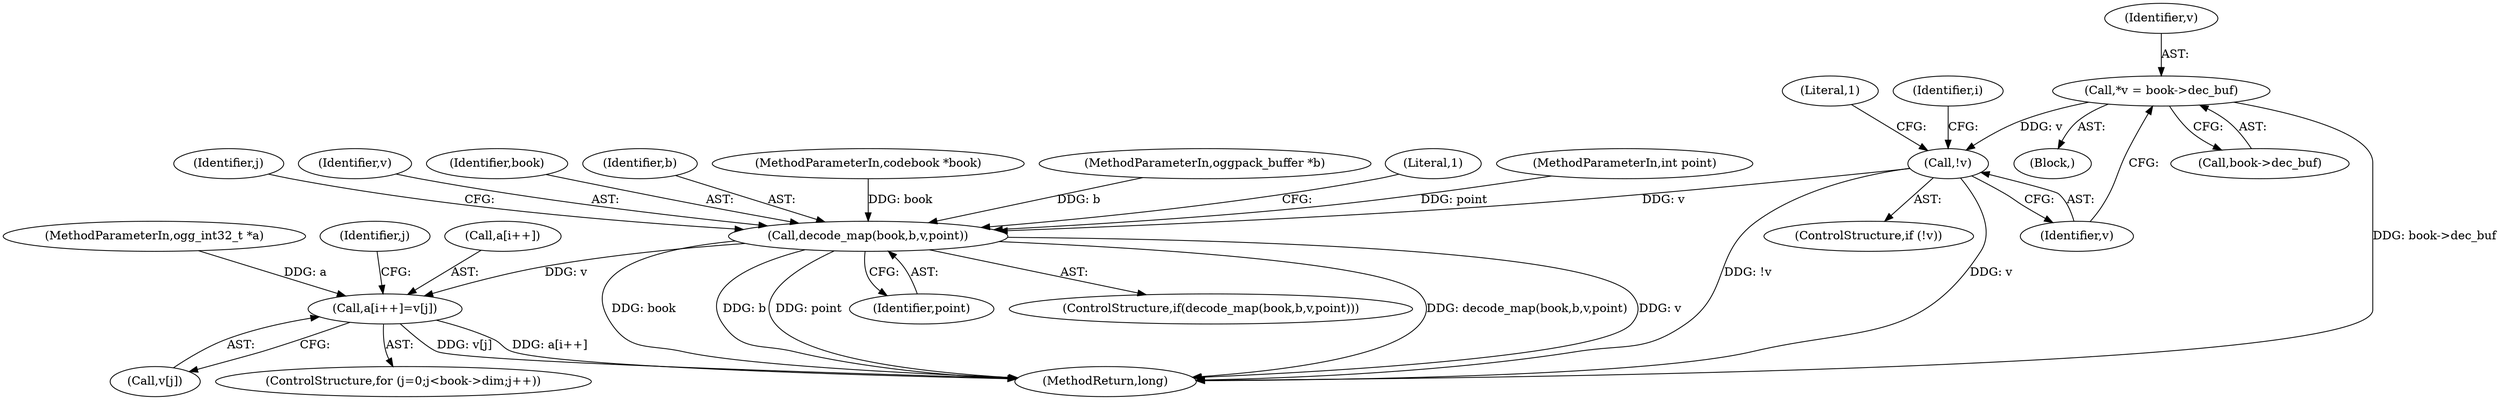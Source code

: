 digraph "1_Android_eeb4e45d5683f88488c083ecf142dc89bc3f0b47_5@pointer" {
"1000116" [label="(Call,*v = book->dec_buf)"];
"1000124" [label="(Call,!v)"];
"1000138" [label="(Call,decode_map(book,b,v,point))"];
"1000157" [label="(Call,a[i++]=v[j])"];
"1000117" [label="(Identifier,v)"];
"1000141" [label="(Identifier,v)"];
"1000142" [label="(Identifier,point)"];
"1000162" [label="(Call,v[j])"];
"1000116" [label="(Call,*v = book->dec_buf)"];
"1000118" [label="(Call,book->dec_buf)"];
"1000128" [label="(Literal,1)"];
"1000139" [label="(Identifier,book)"];
"1000140" [label="(Identifier,b)"];
"1000131" [label="(Identifier,i)"];
"1000102" [label="(MethodParameterIn,codebook *book)"];
"1000103" [label="(MethodParameterIn,ogg_int32_t *a)"];
"1000114" [label="(Block,)"];
"1000137" [label="(ControlStructure,if(decode_map(book,b,v,point)))"];
"1000125" [label="(Identifier,v)"];
"1000157" [label="(Call,a[i++]=v[j])"];
"1000156" [label="(Identifier,j)"];
"1000104" [label="(MethodParameterIn,oggpack_buffer *b)"];
"1000138" [label="(Call,decode_map(book,b,v,point))"];
"1000145" [label="(Literal,1)"];
"1000123" [label="(ControlStructure,if (!v))"];
"1000196" [label="(MethodReturn,long)"];
"1000106" [label="(MethodParameterIn,int point)"];
"1000124" [label="(Call,!v)"];
"1000158" [label="(Call,a[i++])"];
"1000146" [label="(ControlStructure,for (j=0;j<book->dim;j++))"];
"1000148" [label="(Identifier,j)"];
"1000116" -> "1000114"  [label="AST: "];
"1000116" -> "1000118"  [label="CFG: "];
"1000117" -> "1000116"  [label="AST: "];
"1000118" -> "1000116"  [label="AST: "];
"1000125" -> "1000116"  [label="CFG: "];
"1000116" -> "1000196"  [label="DDG: book->dec_buf"];
"1000116" -> "1000124"  [label="DDG: v"];
"1000124" -> "1000123"  [label="AST: "];
"1000124" -> "1000125"  [label="CFG: "];
"1000125" -> "1000124"  [label="AST: "];
"1000128" -> "1000124"  [label="CFG: "];
"1000131" -> "1000124"  [label="CFG: "];
"1000124" -> "1000196"  [label="DDG: v"];
"1000124" -> "1000196"  [label="DDG: !v"];
"1000124" -> "1000138"  [label="DDG: v"];
"1000138" -> "1000137"  [label="AST: "];
"1000138" -> "1000142"  [label="CFG: "];
"1000139" -> "1000138"  [label="AST: "];
"1000140" -> "1000138"  [label="AST: "];
"1000141" -> "1000138"  [label="AST: "];
"1000142" -> "1000138"  [label="AST: "];
"1000145" -> "1000138"  [label="CFG: "];
"1000148" -> "1000138"  [label="CFG: "];
"1000138" -> "1000196"  [label="DDG: point"];
"1000138" -> "1000196"  [label="DDG: decode_map(book,b,v,point)"];
"1000138" -> "1000196"  [label="DDG: v"];
"1000138" -> "1000196"  [label="DDG: book"];
"1000138" -> "1000196"  [label="DDG: b"];
"1000102" -> "1000138"  [label="DDG: book"];
"1000104" -> "1000138"  [label="DDG: b"];
"1000106" -> "1000138"  [label="DDG: point"];
"1000138" -> "1000157"  [label="DDG: v"];
"1000157" -> "1000146"  [label="AST: "];
"1000157" -> "1000162"  [label="CFG: "];
"1000158" -> "1000157"  [label="AST: "];
"1000162" -> "1000157"  [label="AST: "];
"1000156" -> "1000157"  [label="CFG: "];
"1000157" -> "1000196"  [label="DDG: v[j]"];
"1000157" -> "1000196"  [label="DDG: a[i++]"];
"1000103" -> "1000157"  [label="DDG: a"];
}
